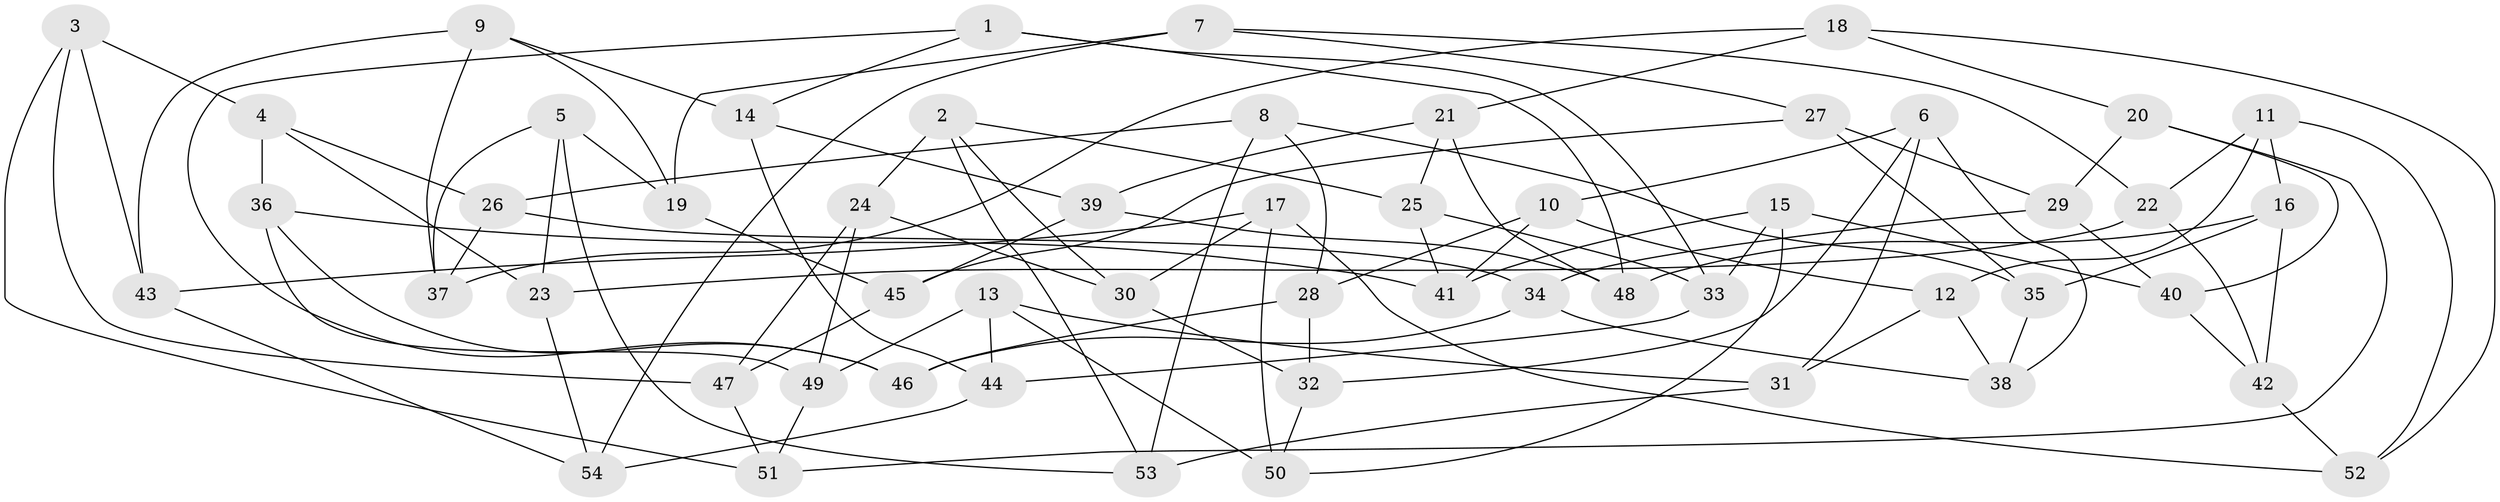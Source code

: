 // Generated by graph-tools (version 1.1) at 2025/11/02/27/25 16:11:45]
// undirected, 54 vertices, 108 edges
graph export_dot {
graph [start="1"]
  node [color=gray90,style=filled];
  1;
  2;
  3;
  4;
  5;
  6;
  7;
  8;
  9;
  10;
  11;
  12;
  13;
  14;
  15;
  16;
  17;
  18;
  19;
  20;
  21;
  22;
  23;
  24;
  25;
  26;
  27;
  28;
  29;
  30;
  31;
  32;
  33;
  34;
  35;
  36;
  37;
  38;
  39;
  40;
  41;
  42;
  43;
  44;
  45;
  46;
  47;
  48;
  49;
  50;
  51;
  52;
  53;
  54;
  1 -- 33;
  1 -- 14;
  1 -- 46;
  1 -- 48;
  2 -- 25;
  2 -- 53;
  2 -- 24;
  2 -- 30;
  3 -- 47;
  3 -- 4;
  3 -- 51;
  3 -- 43;
  4 -- 26;
  4 -- 36;
  4 -- 23;
  5 -- 19;
  5 -- 53;
  5 -- 37;
  5 -- 23;
  6 -- 31;
  6 -- 32;
  6 -- 38;
  6 -- 10;
  7 -- 22;
  7 -- 27;
  7 -- 54;
  7 -- 19;
  8 -- 53;
  8 -- 35;
  8 -- 26;
  8 -- 28;
  9 -- 43;
  9 -- 37;
  9 -- 14;
  9 -- 19;
  10 -- 41;
  10 -- 28;
  10 -- 12;
  11 -- 12;
  11 -- 16;
  11 -- 52;
  11 -- 22;
  12 -- 38;
  12 -- 31;
  13 -- 50;
  13 -- 31;
  13 -- 44;
  13 -- 49;
  14 -- 39;
  14 -- 44;
  15 -- 40;
  15 -- 50;
  15 -- 41;
  15 -- 33;
  16 -- 42;
  16 -- 35;
  16 -- 48;
  17 -- 43;
  17 -- 30;
  17 -- 52;
  17 -- 50;
  18 -- 52;
  18 -- 21;
  18 -- 20;
  18 -- 37;
  19 -- 45;
  20 -- 29;
  20 -- 40;
  20 -- 51;
  21 -- 25;
  21 -- 39;
  21 -- 48;
  22 -- 42;
  22 -- 23;
  23 -- 54;
  24 -- 47;
  24 -- 49;
  24 -- 30;
  25 -- 33;
  25 -- 41;
  26 -- 34;
  26 -- 37;
  27 -- 45;
  27 -- 29;
  27 -- 35;
  28 -- 46;
  28 -- 32;
  29 -- 40;
  29 -- 34;
  30 -- 32;
  31 -- 53;
  32 -- 50;
  33 -- 44;
  34 -- 38;
  34 -- 46;
  35 -- 38;
  36 -- 41;
  36 -- 46;
  36 -- 49;
  39 -- 45;
  39 -- 48;
  40 -- 42;
  42 -- 52;
  43 -- 54;
  44 -- 54;
  45 -- 47;
  47 -- 51;
  49 -- 51;
}
